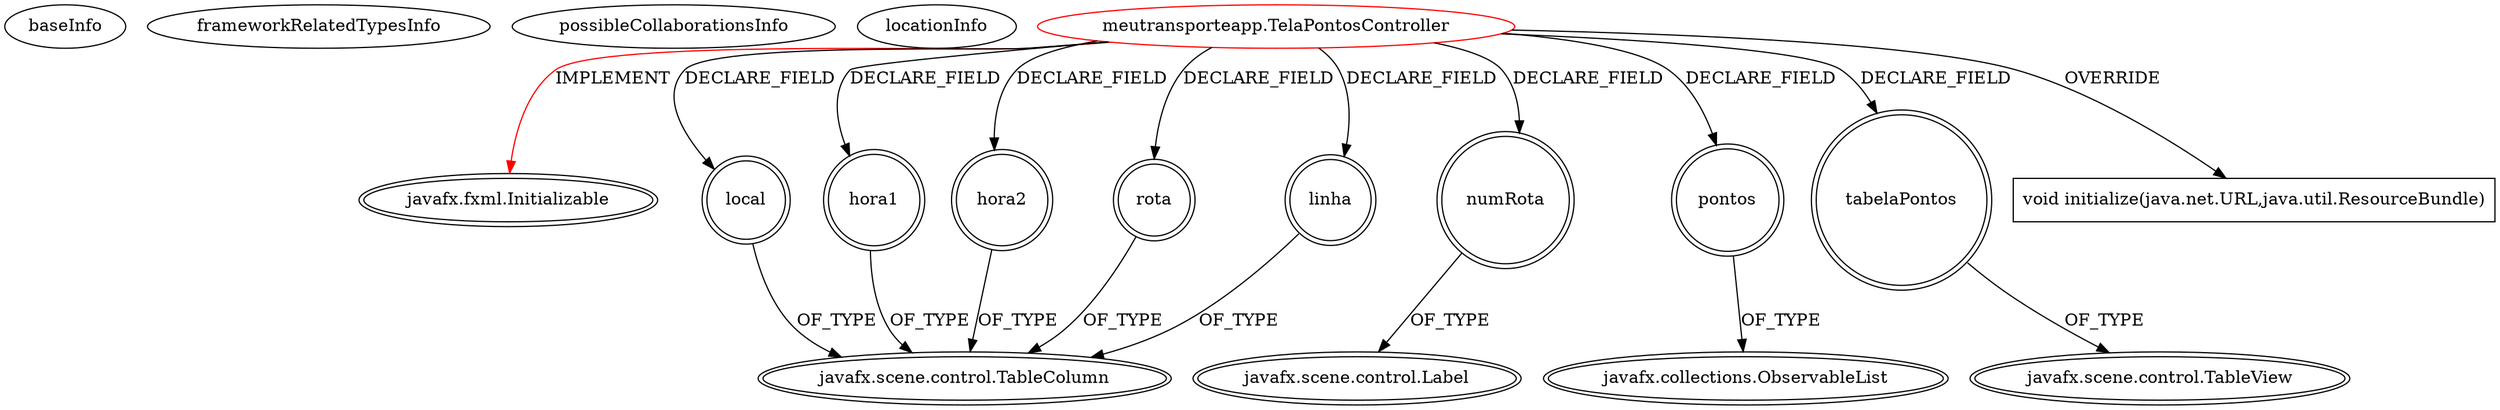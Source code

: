 digraph {
baseInfo[graphId=876,category="extension_graph",isAnonymous=false,possibleRelation=false]
frameworkRelatedTypesInfo[0="javafx.fxml.Initializable"]
possibleCollaborationsInfo[]
locationInfo[projectName="Marcio-Sistemas-MC-repositorio",filePath="/Marcio-Sistemas-MC-repositorio/repositorio-master/MeuTransporteApp/src/meutransporteapp/TelaPontosController.java",contextSignature="TelaPontosController",graphId="876"]
0[label="meutransporteapp.TelaPontosController",vertexType="ROOT_CLIENT_CLASS_DECLARATION",isFrameworkType=false,color=red]
1[label="javafx.fxml.Initializable",vertexType="FRAMEWORK_INTERFACE_TYPE",isFrameworkType=true,peripheries=2]
2[label="hora1",vertexType="FIELD_DECLARATION",isFrameworkType=true,peripheries=2,shape=circle]
3[label="javafx.scene.control.TableColumn",vertexType="FRAMEWORK_CLASS_TYPE",isFrameworkType=true,peripheries=2]
4[label="hora2",vertexType="FIELD_DECLARATION",isFrameworkType=true,peripheries=2,shape=circle]
6[label="linha",vertexType="FIELD_DECLARATION",isFrameworkType=true,peripheries=2,shape=circle]
8[label="local",vertexType="FIELD_DECLARATION",isFrameworkType=true,peripheries=2,shape=circle]
10[label="numRota",vertexType="FIELD_DECLARATION",isFrameworkType=true,peripheries=2,shape=circle]
11[label="javafx.scene.control.Label",vertexType="FRAMEWORK_CLASS_TYPE",isFrameworkType=true,peripheries=2]
12[label="pontos",vertexType="FIELD_DECLARATION",isFrameworkType=true,peripheries=2,shape=circle]
13[label="javafx.collections.ObservableList",vertexType="FRAMEWORK_INTERFACE_TYPE",isFrameworkType=true,peripheries=2]
14[label="rota",vertexType="FIELD_DECLARATION",isFrameworkType=true,peripheries=2,shape=circle]
16[label="tabelaPontos",vertexType="FIELD_DECLARATION",isFrameworkType=true,peripheries=2,shape=circle]
17[label="javafx.scene.control.TableView",vertexType="FRAMEWORK_CLASS_TYPE",isFrameworkType=true,peripheries=2]
18[label="void initialize(java.net.URL,java.util.ResourceBundle)",vertexType="OVERRIDING_METHOD_DECLARATION",isFrameworkType=false,shape=box]
0->1[label="IMPLEMENT",color=red]
0->2[label="DECLARE_FIELD"]
2->3[label="OF_TYPE"]
0->4[label="DECLARE_FIELD"]
4->3[label="OF_TYPE"]
0->6[label="DECLARE_FIELD"]
6->3[label="OF_TYPE"]
0->8[label="DECLARE_FIELD"]
8->3[label="OF_TYPE"]
0->10[label="DECLARE_FIELD"]
10->11[label="OF_TYPE"]
0->12[label="DECLARE_FIELD"]
12->13[label="OF_TYPE"]
0->14[label="DECLARE_FIELD"]
14->3[label="OF_TYPE"]
0->16[label="DECLARE_FIELD"]
16->17[label="OF_TYPE"]
0->18[label="OVERRIDE"]
}
